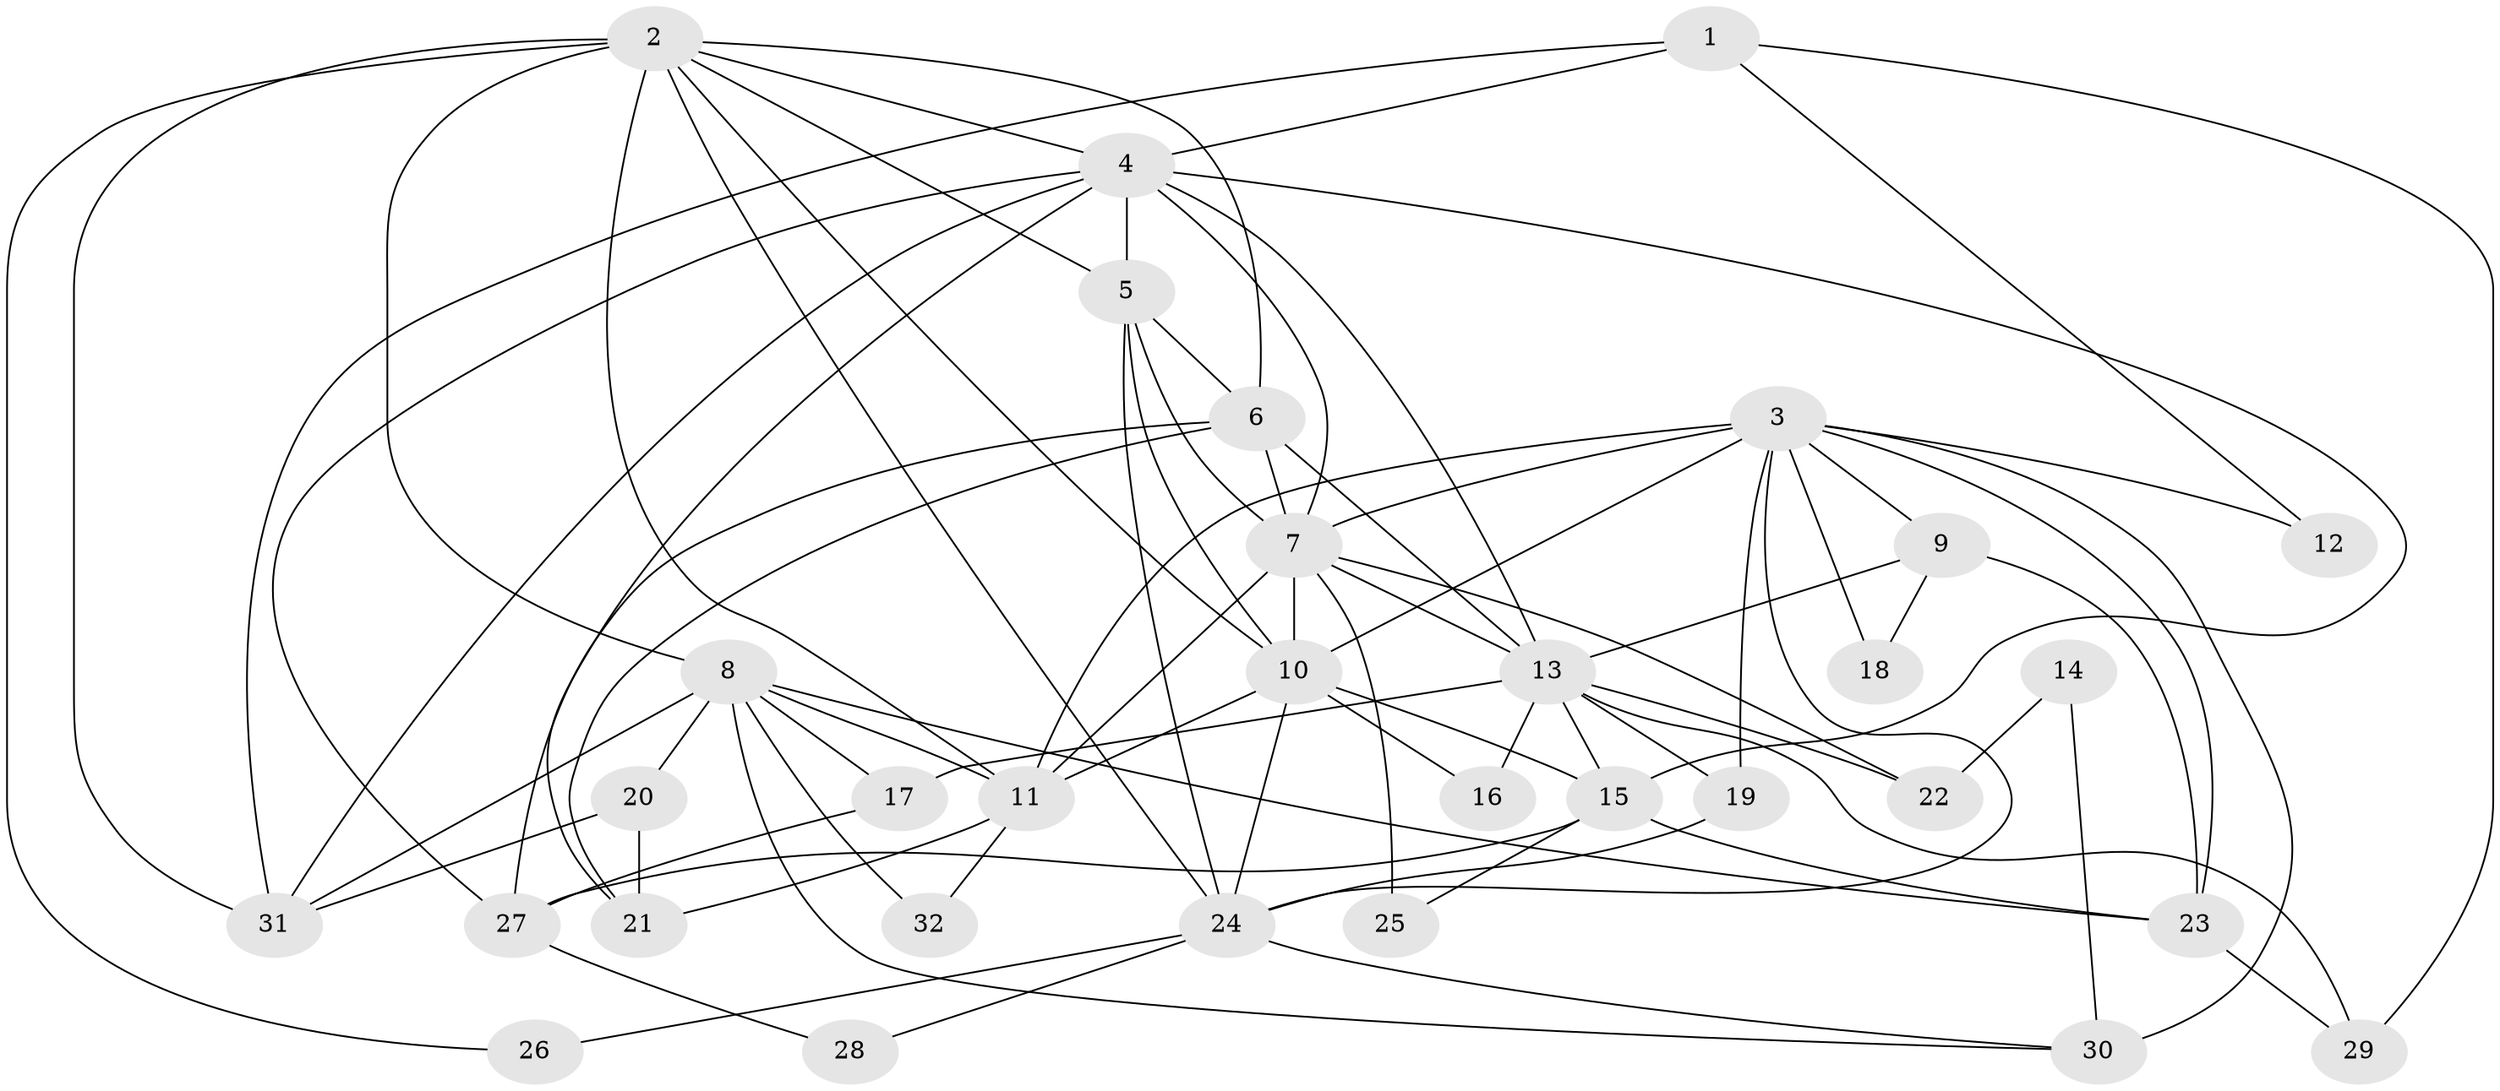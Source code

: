 // original degree distribution, {4: 0.234375, 3: 0.296875, 8: 0.046875, 5: 0.1875, 6: 0.078125, 2: 0.140625, 7: 0.015625}
// Generated by graph-tools (version 1.1) at 2025/35/03/09/25 02:35:54]
// undirected, 32 vertices, 79 edges
graph export_dot {
graph [start="1"]
  node [color=gray90,style=filled];
  1;
  2;
  3;
  4;
  5;
  6;
  7;
  8;
  9;
  10;
  11;
  12;
  13;
  14;
  15;
  16;
  17;
  18;
  19;
  20;
  21;
  22;
  23;
  24;
  25;
  26;
  27;
  28;
  29;
  30;
  31;
  32;
  1 -- 4 [weight=1.0];
  1 -- 12 [weight=1.0];
  1 -- 29 [weight=1.0];
  1 -- 31 [weight=1.0];
  2 -- 4 [weight=1.0];
  2 -- 5 [weight=1.0];
  2 -- 6 [weight=1.0];
  2 -- 8 [weight=1.0];
  2 -- 10 [weight=1.0];
  2 -- 11 [weight=1.0];
  2 -- 24 [weight=1.0];
  2 -- 26 [weight=1.0];
  2 -- 31 [weight=1.0];
  3 -- 7 [weight=1.0];
  3 -- 9 [weight=1.0];
  3 -- 10 [weight=2.0];
  3 -- 11 [weight=2.0];
  3 -- 12 [weight=1.0];
  3 -- 18 [weight=1.0];
  3 -- 19 [weight=1.0];
  3 -- 23 [weight=1.0];
  3 -- 24 [weight=1.0];
  3 -- 30 [weight=2.0];
  4 -- 5 [weight=2.0];
  4 -- 7 [weight=1.0];
  4 -- 13 [weight=2.0];
  4 -- 15 [weight=1.0];
  4 -- 21 [weight=1.0];
  4 -- 27 [weight=1.0];
  4 -- 31 [weight=1.0];
  5 -- 6 [weight=1.0];
  5 -- 7 [weight=1.0];
  5 -- 10 [weight=1.0];
  5 -- 24 [weight=1.0];
  6 -- 7 [weight=1.0];
  6 -- 13 [weight=1.0];
  6 -- 21 [weight=1.0];
  6 -- 27 [weight=1.0];
  7 -- 10 [weight=3.0];
  7 -- 11 [weight=1.0];
  7 -- 13 [weight=1.0];
  7 -- 22 [weight=1.0];
  7 -- 25 [weight=2.0];
  8 -- 11 [weight=2.0];
  8 -- 17 [weight=1.0];
  8 -- 20 [weight=1.0];
  8 -- 23 [weight=1.0];
  8 -- 30 [weight=1.0];
  8 -- 31 [weight=1.0];
  8 -- 32 [weight=1.0];
  9 -- 13 [weight=1.0];
  9 -- 18 [weight=1.0];
  9 -- 23 [weight=1.0];
  10 -- 11 [weight=2.0];
  10 -- 15 [weight=1.0];
  10 -- 16 [weight=1.0];
  10 -- 24 [weight=1.0];
  11 -- 21 [weight=1.0];
  11 -- 32 [weight=1.0];
  13 -- 15 [weight=1.0];
  13 -- 16 [weight=1.0];
  13 -- 17 [weight=1.0];
  13 -- 19 [weight=1.0];
  13 -- 22 [weight=2.0];
  13 -- 29 [weight=2.0];
  14 -- 22 [weight=1.0];
  14 -- 30 [weight=1.0];
  15 -- 23 [weight=1.0];
  15 -- 25 [weight=1.0];
  15 -- 27 [weight=1.0];
  17 -- 27 [weight=1.0];
  19 -- 24 [weight=1.0];
  20 -- 21 [weight=1.0];
  20 -- 31 [weight=1.0];
  23 -- 29 [weight=1.0];
  24 -- 26 [weight=1.0];
  24 -- 28 [weight=1.0];
  24 -- 30 [weight=1.0];
  27 -- 28 [weight=1.0];
}
